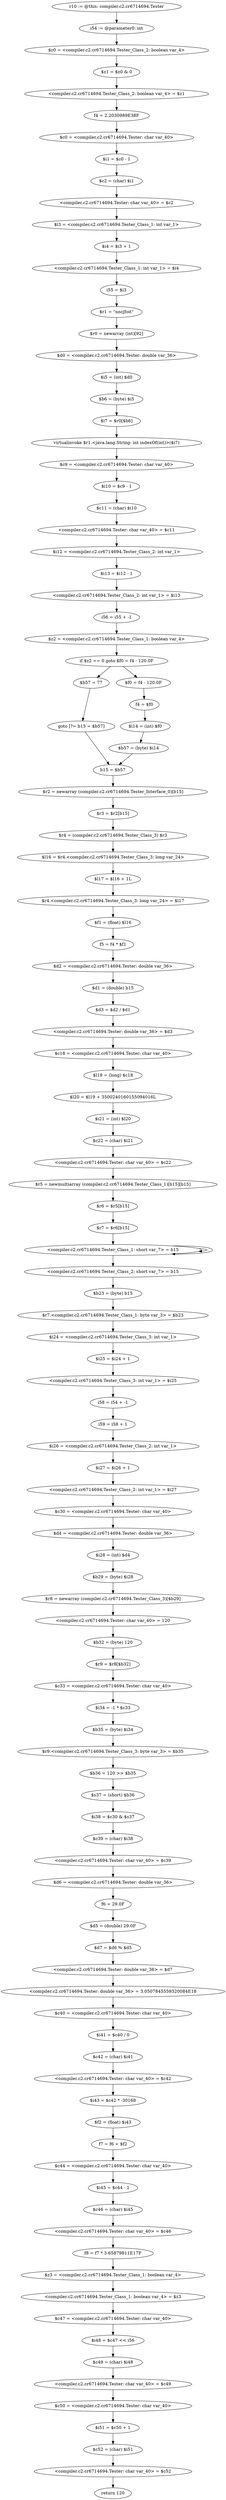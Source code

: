 digraph "unitGraph" {
    "r10 := @this: compiler.c2.cr6714694.Tester"
    "i54 := @parameter0: int"
    "$z0 = <compiler.c2.cr6714694.Tester_Class_2: boolean var_4>"
    "$z1 = $z0 & 0"
    "<compiler.c2.cr6714694.Tester_Class_2: boolean var_4> = $z1"
    "f4 = 2.2030989E38F"
    "$c0 = <compiler.c2.cr6714694.Tester: char var_40>"
    "$i1 = $c0 - 1"
    "$c2 = (char) $i1"
    "<compiler.c2.cr6714694.Tester: char var_40> = $c2"
    "$i3 = <compiler.c2.cr6714694.Tester_Class_1: int var_1>"
    "$i4 = $i3 + 1"
    "<compiler.c2.cr6714694.Tester_Class_1: int var_1> = $i4"
    "i55 = $i3"
    "$r1 = \"nncjfoit\""
    "$r0 = newarray (int)[92]"
    "$d0 = <compiler.c2.cr6714694.Tester: double var_36>"
    "$i5 = (int) $d0"
    "$b6 = (byte) $i5"
    "$i7 = $r0[$b6]"
    "virtualinvoke $r1.<java.lang.String: int indexOf(int)>($i7)"
    "$c9 = <compiler.c2.cr6714694.Tester: char var_40>"
    "$i10 = $c9 - 1"
    "$c11 = (char) $i10"
    "<compiler.c2.cr6714694.Tester: char var_40> = $c11"
    "$i12 = <compiler.c2.cr6714694.Tester_Class_2: int var_1>"
    "$i13 = $i12 - 1"
    "<compiler.c2.cr6714694.Tester_Class_2: int var_1> = $i13"
    "i56 = i55 + -1"
    "$z2 = <compiler.c2.cr6714694.Tester_Class_1: boolean var_4>"
    "if $z2 == 0 goto $f0 = f4 - 120.0F"
    "$b57 = 77"
    "goto [?= b15 = $b57]"
    "$f0 = f4 - 120.0F"
    "f4 = $f0"
    "$i14 = (int) $f0"
    "$b57 = (byte) $i14"
    "b15 = $b57"
    "$r2 = newarray (compiler.c2.cr6714694.Tester_Interface_0)[b15]"
    "$r3 = $r2[b15]"
    "$r4 = (compiler.c2.cr6714694.Tester_Class_3) $r3"
    "$l16 = $r4.<compiler.c2.cr6714694.Tester_Class_3: long var_24>"
    "$l17 = $l16 + 1L"
    "$r4.<compiler.c2.cr6714694.Tester_Class_3: long var_24> = $l17"
    "$f1 = (float) $l16"
    "f5 = f4 * $f1"
    "$d2 = <compiler.c2.cr6714694.Tester: double var_36>"
    "$d1 = (double) b15"
    "$d3 = $d2 / $d1"
    "<compiler.c2.cr6714694.Tester: double var_36> = $d3"
    "$c18 = <compiler.c2.cr6714694.Tester: char var_40>"
    "$l19 = (long) $c18"
    "$l20 = $l19 + 3500240160155094016L"
    "$i21 = (int) $l20"
    "$c22 = (char) $i21"
    "<compiler.c2.cr6714694.Tester: char var_40> = $c22"
    "$r5 = newmultiarray (compiler.c2.cr6714694.Tester_Class_1)[b15][b15]"
    "$r6 = $r5[b15]"
    "$r7 = $r6[b15]"
    "<compiler.c2.cr6714694.Tester_Class_1: short var_7> = b15"
    "<compiler.c2.cr6714694.Tester_Class_2: short var_7> = b15"
    "$b23 = (byte) b15"
    "$r7.<compiler.c2.cr6714694.Tester_Class_1: byte var_3> = $b23"
    "$i24 = <compiler.c2.cr6714694.Tester_Class_3: int var_1>"
    "$i25 = $i24 + 1"
    "<compiler.c2.cr6714694.Tester_Class_3: int var_1> = $i25"
    "i58 = i54 + -1"
    "i59 = i58 + 1"
    "$i26 = <compiler.c2.cr6714694.Tester_Class_2: int var_1>"
    "$i27 = $i26 + 1"
    "<compiler.c2.cr6714694.Tester_Class_2: int var_1> = $i27"
    "$c30 = <compiler.c2.cr6714694.Tester: char var_40>"
    "$d4 = <compiler.c2.cr6714694.Tester: double var_36>"
    "$i28 = (int) $d4"
    "$b29 = (byte) $i28"
    "$r8 = newarray (compiler.c2.cr6714694.Tester_Class_3)[$b29]"
    "<compiler.c2.cr6714694.Tester: char var_40> = 120"
    "$b32 = (byte) 120"
    "$r9 = $r8[$b32]"
    "$c33 = <compiler.c2.cr6714694.Tester: char var_40>"
    "$i34 = -1 * $c33"
    "$b35 = (byte) $i34"
    "$r9.<compiler.c2.cr6714694.Tester_Class_3: byte var_3> = $b35"
    "$b36 = 120 >> $b35"
    "$s37 = (short) $b36"
    "$i38 = $c30 & $s37"
    "$c39 = (char) $i38"
    "<compiler.c2.cr6714694.Tester: char var_40> = $c39"
    "$d6 = <compiler.c2.cr6714694.Tester: double var_36>"
    "f6 = 29.0F"
    "$d5 = (double) 29.0F"
    "$d7 = $d6 % $d5"
    "<compiler.c2.cr6714694.Tester: double var_36> = $d7"
    "<compiler.c2.cr6714694.Tester: double var_36> = 3.0507845559320084E18"
    "$c40 = <compiler.c2.cr6714694.Tester: char var_40>"
    "$i41 = $c40 / 0"
    "$c42 = (char) $i41"
    "<compiler.c2.cr6714694.Tester: char var_40> = $c42"
    "$i43 = $c42 * -30168"
    "$f2 = (float) $i43"
    "f7 = f6 + $f2"
    "$c44 = <compiler.c2.cr6714694.Tester: char var_40>"
    "$i45 = $c44 - 1"
    "$c46 = (char) $i45"
    "<compiler.c2.cr6714694.Tester: char var_40> = $c46"
    "f8 = f7 * 3.65879811E17F"
    "$z3 = <compiler.c2.cr6714694.Tester_Class_1: boolean var_4>"
    "<compiler.c2.cr6714694.Tester_Class_1: boolean var_4> = $z3"
    "$c47 = <compiler.c2.cr6714694.Tester: char var_40>"
    "$i48 = $c47 << i56"
    "$c49 = (char) $i48"
    "<compiler.c2.cr6714694.Tester: char var_40> = $c49"
    "$c50 = <compiler.c2.cr6714694.Tester: char var_40>"
    "$i51 = $c50 + 1"
    "$c52 = (char) $i51"
    "<compiler.c2.cr6714694.Tester: char var_40> = $c52"
    "return 120"
    "r10 := @this: compiler.c2.cr6714694.Tester"->"i54 := @parameter0: int";
    "i54 := @parameter0: int"->"$z0 = <compiler.c2.cr6714694.Tester_Class_2: boolean var_4>";
    "$z0 = <compiler.c2.cr6714694.Tester_Class_2: boolean var_4>"->"$z1 = $z0 & 0";
    "$z1 = $z0 & 0"->"<compiler.c2.cr6714694.Tester_Class_2: boolean var_4> = $z1";
    "<compiler.c2.cr6714694.Tester_Class_2: boolean var_4> = $z1"->"f4 = 2.2030989E38F";
    "f4 = 2.2030989E38F"->"$c0 = <compiler.c2.cr6714694.Tester: char var_40>";
    "$c0 = <compiler.c2.cr6714694.Tester: char var_40>"->"$i1 = $c0 - 1";
    "$i1 = $c0 - 1"->"$c2 = (char) $i1";
    "$c2 = (char) $i1"->"<compiler.c2.cr6714694.Tester: char var_40> = $c2";
    "<compiler.c2.cr6714694.Tester: char var_40> = $c2"->"$i3 = <compiler.c2.cr6714694.Tester_Class_1: int var_1>";
    "$i3 = <compiler.c2.cr6714694.Tester_Class_1: int var_1>"->"$i4 = $i3 + 1";
    "$i4 = $i3 + 1"->"<compiler.c2.cr6714694.Tester_Class_1: int var_1> = $i4";
    "<compiler.c2.cr6714694.Tester_Class_1: int var_1> = $i4"->"i55 = $i3";
    "i55 = $i3"->"$r1 = \"nncjfoit\"";
    "$r1 = \"nncjfoit\""->"$r0 = newarray (int)[92]";
    "$r0 = newarray (int)[92]"->"$d0 = <compiler.c2.cr6714694.Tester: double var_36>";
    "$d0 = <compiler.c2.cr6714694.Tester: double var_36>"->"$i5 = (int) $d0";
    "$i5 = (int) $d0"->"$b6 = (byte) $i5";
    "$b6 = (byte) $i5"->"$i7 = $r0[$b6]";
    "$i7 = $r0[$b6]"->"virtualinvoke $r1.<java.lang.String: int indexOf(int)>($i7)";
    "virtualinvoke $r1.<java.lang.String: int indexOf(int)>($i7)"->"$c9 = <compiler.c2.cr6714694.Tester: char var_40>";
    "$c9 = <compiler.c2.cr6714694.Tester: char var_40>"->"$i10 = $c9 - 1";
    "$i10 = $c9 - 1"->"$c11 = (char) $i10";
    "$c11 = (char) $i10"->"<compiler.c2.cr6714694.Tester: char var_40> = $c11";
    "<compiler.c2.cr6714694.Tester: char var_40> = $c11"->"$i12 = <compiler.c2.cr6714694.Tester_Class_2: int var_1>";
    "$i12 = <compiler.c2.cr6714694.Tester_Class_2: int var_1>"->"$i13 = $i12 - 1";
    "$i13 = $i12 - 1"->"<compiler.c2.cr6714694.Tester_Class_2: int var_1> = $i13";
    "<compiler.c2.cr6714694.Tester_Class_2: int var_1> = $i13"->"i56 = i55 + -1";
    "i56 = i55 + -1"->"$z2 = <compiler.c2.cr6714694.Tester_Class_1: boolean var_4>";
    "$z2 = <compiler.c2.cr6714694.Tester_Class_1: boolean var_4>"->"if $z2 == 0 goto $f0 = f4 - 120.0F";
    "if $z2 == 0 goto $f0 = f4 - 120.0F"->"$b57 = 77";
    "if $z2 == 0 goto $f0 = f4 - 120.0F"->"$f0 = f4 - 120.0F";
    "$b57 = 77"->"goto [?= b15 = $b57]";
    "goto [?= b15 = $b57]"->"b15 = $b57";
    "$f0 = f4 - 120.0F"->"f4 = $f0";
    "f4 = $f0"->"$i14 = (int) $f0";
    "$i14 = (int) $f0"->"$b57 = (byte) $i14";
    "$b57 = (byte) $i14"->"b15 = $b57";
    "b15 = $b57"->"$r2 = newarray (compiler.c2.cr6714694.Tester_Interface_0)[b15]";
    "$r2 = newarray (compiler.c2.cr6714694.Tester_Interface_0)[b15]"->"$r3 = $r2[b15]";
    "$r3 = $r2[b15]"->"$r4 = (compiler.c2.cr6714694.Tester_Class_3) $r3";
    "$r4 = (compiler.c2.cr6714694.Tester_Class_3) $r3"->"$l16 = $r4.<compiler.c2.cr6714694.Tester_Class_3: long var_24>";
    "$l16 = $r4.<compiler.c2.cr6714694.Tester_Class_3: long var_24>"->"$l17 = $l16 + 1L";
    "$l17 = $l16 + 1L"->"$r4.<compiler.c2.cr6714694.Tester_Class_3: long var_24> = $l17";
    "$r4.<compiler.c2.cr6714694.Tester_Class_3: long var_24> = $l17"->"$f1 = (float) $l16";
    "$f1 = (float) $l16"->"f5 = f4 * $f1";
    "f5 = f4 * $f1"->"$d2 = <compiler.c2.cr6714694.Tester: double var_36>";
    "$d2 = <compiler.c2.cr6714694.Tester: double var_36>"->"$d1 = (double) b15";
    "$d1 = (double) b15"->"$d3 = $d2 / $d1";
    "$d3 = $d2 / $d1"->"<compiler.c2.cr6714694.Tester: double var_36> = $d3";
    "<compiler.c2.cr6714694.Tester: double var_36> = $d3"->"$c18 = <compiler.c2.cr6714694.Tester: char var_40>";
    "$c18 = <compiler.c2.cr6714694.Tester: char var_40>"->"$l19 = (long) $c18";
    "$l19 = (long) $c18"->"$l20 = $l19 + 3500240160155094016L";
    "$l20 = $l19 + 3500240160155094016L"->"$i21 = (int) $l20";
    "$i21 = (int) $l20"->"$c22 = (char) $i21";
    "$c22 = (char) $i21"->"<compiler.c2.cr6714694.Tester: char var_40> = $c22";
    "<compiler.c2.cr6714694.Tester: char var_40> = $c22"->"$r5 = newmultiarray (compiler.c2.cr6714694.Tester_Class_1)[b15][b15]";
    "$r5 = newmultiarray (compiler.c2.cr6714694.Tester_Class_1)[b15][b15]"->"$r6 = $r5[b15]";
    "$r6 = $r5[b15]"->"$r7 = $r6[b15]";
    "$r7 = $r6[b15]"->"<compiler.c2.cr6714694.Tester_Class_1: short var_7> = b15";
    "<compiler.c2.cr6714694.Tester_Class_1: short var_7> = b15"->"<compiler.c2.cr6714694.Tester_Class_1: short var_7> = b15";
    "<compiler.c2.cr6714694.Tester_Class_1: short var_7> = b15"->"<compiler.c2.cr6714694.Tester_Class_1: short var_7> = b15";
    "<compiler.c2.cr6714694.Tester_Class_1: short var_7> = b15"->"<compiler.c2.cr6714694.Tester_Class_2: short var_7> = b15";
    "<compiler.c2.cr6714694.Tester_Class_2: short var_7> = b15"->"$b23 = (byte) b15";
    "$b23 = (byte) b15"->"$r7.<compiler.c2.cr6714694.Tester_Class_1: byte var_3> = $b23";
    "$r7.<compiler.c2.cr6714694.Tester_Class_1: byte var_3> = $b23"->"$i24 = <compiler.c2.cr6714694.Tester_Class_3: int var_1>";
    "$i24 = <compiler.c2.cr6714694.Tester_Class_3: int var_1>"->"$i25 = $i24 + 1";
    "$i25 = $i24 + 1"->"<compiler.c2.cr6714694.Tester_Class_3: int var_1> = $i25";
    "<compiler.c2.cr6714694.Tester_Class_3: int var_1> = $i25"->"i58 = i54 + -1";
    "i58 = i54 + -1"->"i59 = i58 + 1";
    "i59 = i58 + 1"->"$i26 = <compiler.c2.cr6714694.Tester_Class_2: int var_1>";
    "$i26 = <compiler.c2.cr6714694.Tester_Class_2: int var_1>"->"$i27 = $i26 + 1";
    "$i27 = $i26 + 1"->"<compiler.c2.cr6714694.Tester_Class_2: int var_1> = $i27";
    "<compiler.c2.cr6714694.Tester_Class_2: int var_1> = $i27"->"$c30 = <compiler.c2.cr6714694.Tester: char var_40>";
    "$c30 = <compiler.c2.cr6714694.Tester: char var_40>"->"$d4 = <compiler.c2.cr6714694.Tester: double var_36>";
    "$d4 = <compiler.c2.cr6714694.Tester: double var_36>"->"$i28 = (int) $d4";
    "$i28 = (int) $d4"->"$b29 = (byte) $i28";
    "$b29 = (byte) $i28"->"$r8 = newarray (compiler.c2.cr6714694.Tester_Class_3)[$b29]";
    "$r8 = newarray (compiler.c2.cr6714694.Tester_Class_3)[$b29]"->"<compiler.c2.cr6714694.Tester: char var_40> = 120";
    "<compiler.c2.cr6714694.Tester: char var_40> = 120"->"$b32 = (byte) 120";
    "$b32 = (byte) 120"->"$r9 = $r8[$b32]";
    "$r9 = $r8[$b32]"->"$c33 = <compiler.c2.cr6714694.Tester: char var_40>";
    "$c33 = <compiler.c2.cr6714694.Tester: char var_40>"->"$i34 = -1 * $c33";
    "$i34 = -1 * $c33"->"$b35 = (byte) $i34";
    "$b35 = (byte) $i34"->"$r9.<compiler.c2.cr6714694.Tester_Class_3: byte var_3> = $b35";
    "$r9.<compiler.c2.cr6714694.Tester_Class_3: byte var_3> = $b35"->"$b36 = 120 >> $b35";
    "$b36 = 120 >> $b35"->"$s37 = (short) $b36";
    "$s37 = (short) $b36"->"$i38 = $c30 & $s37";
    "$i38 = $c30 & $s37"->"$c39 = (char) $i38";
    "$c39 = (char) $i38"->"<compiler.c2.cr6714694.Tester: char var_40> = $c39";
    "<compiler.c2.cr6714694.Tester: char var_40> = $c39"->"$d6 = <compiler.c2.cr6714694.Tester: double var_36>";
    "$d6 = <compiler.c2.cr6714694.Tester: double var_36>"->"f6 = 29.0F";
    "f6 = 29.0F"->"$d5 = (double) 29.0F";
    "$d5 = (double) 29.0F"->"$d7 = $d6 % $d5";
    "$d7 = $d6 % $d5"->"<compiler.c2.cr6714694.Tester: double var_36> = $d7";
    "<compiler.c2.cr6714694.Tester: double var_36> = $d7"->"<compiler.c2.cr6714694.Tester: double var_36> = 3.0507845559320084E18";
    "<compiler.c2.cr6714694.Tester: double var_36> = 3.0507845559320084E18"->"$c40 = <compiler.c2.cr6714694.Tester: char var_40>";
    "$c40 = <compiler.c2.cr6714694.Tester: char var_40>"->"$i41 = $c40 / 0";
    "$i41 = $c40 / 0"->"$c42 = (char) $i41";
    "$c42 = (char) $i41"->"<compiler.c2.cr6714694.Tester: char var_40> = $c42";
    "<compiler.c2.cr6714694.Tester: char var_40> = $c42"->"$i43 = $c42 * -30168";
    "$i43 = $c42 * -30168"->"$f2 = (float) $i43";
    "$f2 = (float) $i43"->"f7 = f6 + $f2";
    "f7 = f6 + $f2"->"$c44 = <compiler.c2.cr6714694.Tester: char var_40>";
    "$c44 = <compiler.c2.cr6714694.Tester: char var_40>"->"$i45 = $c44 - 1";
    "$i45 = $c44 - 1"->"$c46 = (char) $i45";
    "$c46 = (char) $i45"->"<compiler.c2.cr6714694.Tester: char var_40> = $c46";
    "<compiler.c2.cr6714694.Tester: char var_40> = $c46"->"f8 = f7 * 3.65879811E17F";
    "f8 = f7 * 3.65879811E17F"->"$z3 = <compiler.c2.cr6714694.Tester_Class_1: boolean var_4>";
    "$z3 = <compiler.c2.cr6714694.Tester_Class_1: boolean var_4>"->"<compiler.c2.cr6714694.Tester_Class_1: boolean var_4> = $z3";
    "<compiler.c2.cr6714694.Tester_Class_1: boolean var_4> = $z3"->"$c47 = <compiler.c2.cr6714694.Tester: char var_40>";
    "$c47 = <compiler.c2.cr6714694.Tester: char var_40>"->"$i48 = $c47 << i56";
    "$i48 = $c47 << i56"->"$c49 = (char) $i48";
    "$c49 = (char) $i48"->"<compiler.c2.cr6714694.Tester: char var_40> = $c49";
    "<compiler.c2.cr6714694.Tester: char var_40> = $c49"->"$c50 = <compiler.c2.cr6714694.Tester: char var_40>";
    "$c50 = <compiler.c2.cr6714694.Tester: char var_40>"->"$i51 = $c50 + 1";
    "$i51 = $c50 + 1"->"$c52 = (char) $i51";
    "$c52 = (char) $i51"->"<compiler.c2.cr6714694.Tester: char var_40> = $c52";
    "<compiler.c2.cr6714694.Tester: char var_40> = $c52"->"return 120";
}
